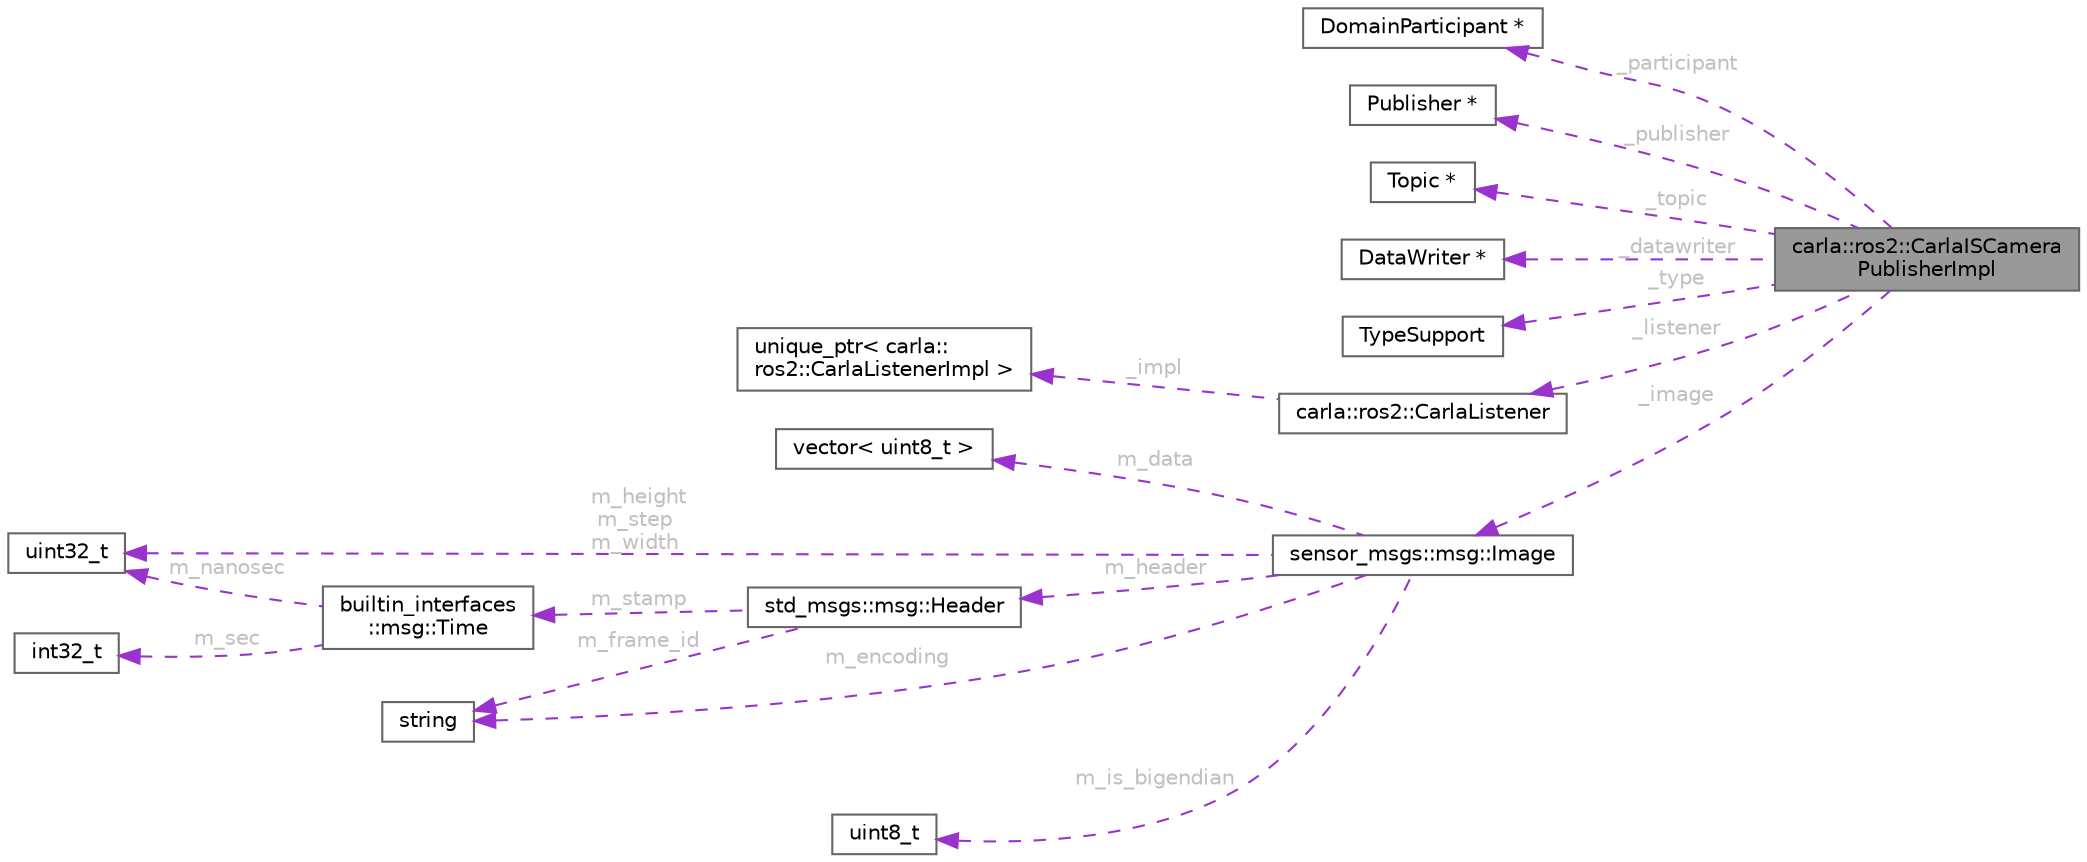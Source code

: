 digraph "carla::ros2::CarlaISCameraPublisherImpl"
{
 // INTERACTIVE_SVG=YES
 // LATEX_PDF_SIZE
  bgcolor="transparent";
  edge [fontname=Helvetica,fontsize=10,labelfontname=Helvetica,labelfontsize=10];
  node [fontname=Helvetica,fontsize=10,shape=box,height=0.2,width=0.4];
  rankdir="LR";
  Node1 [id="Node000001",label="carla::ros2::CarlaISCamera\lPublisherImpl",height=0.2,width=0.4,color="gray40", fillcolor="grey60", style="filled", fontcolor="black",tooltip=" "];
  Node2 -> Node1 [id="edge1_Node000001_Node000002",dir="back",color="darkorchid3",style="dashed",tooltip=" ",label=" _participant",fontcolor="grey" ];
  Node2 [id="Node000002",label="DomainParticipant *",height=0.2,width=0.4,color="gray40", fillcolor="white", style="filled",tooltip=" "];
  Node3 -> Node1 [id="edge2_Node000001_Node000003",dir="back",color="darkorchid3",style="dashed",tooltip=" ",label=" _publisher",fontcolor="grey" ];
  Node3 [id="Node000003",label="Publisher *",height=0.2,width=0.4,color="gray40", fillcolor="white", style="filled",tooltip=" "];
  Node4 -> Node1 [id="edge3_Node000001_Node000004",dir="back",color="darkorchid3",style="dashed",tooltip=" ",label=" _topic",fontcolor="grey" ];
  Node4 [id="Node000004",label="Topic *",height=0.2,width=0.4,color="gray40", fillcolor="white", style="filled",tooltip=" "];
  Node5 -> Node1 [id="edge4_Node000001_Node000005",dir="back",color="darkorchid3",style="dashed",tooltip=" ",label=" _datawriter",fontcolor="grey" ];
  Node5 [id="Node000005",label="DataWriter *",height=0.2,width=0.4,color="gray40", fillcolor="white", style="filled",tooltip=" "];
  Node6 -> Node1 [id="edge5_Node000001_Node000006",dir="back",color="darkorchid3",style="dashed",tooltip=" ",label=" _type",fontcolor="grey" ];
  Node6 [id="Node000006",label="TypeSupport",height=0.2,width=0.4,color="gray40", fillcolor="white", style="filled",tooltip=" "];
  Node7 -> Node1 [id="edge6_Node000001_Node000007",dir="back",color="darkorchid3",style="dashed",tooltip=" ",label=" _listener",fontcolor="grey" ];
  Node7 [id="Node000007",label="carla::ros2::CarlaListener",height=0.2,width=0.4,color="gray40", fillcolor="white", style="filled",URL="$d9/d48/classcarla_1_1ros2_1_1CarlaListener.html",tooltip=" "];
  Node8 -> Node7 [id="edge7_Node000007_Node000008",dir="back",color="darkorchid3",style="dashed",tooltip=" ",label=" _impl",fontcolor="grey" ];
  Node8 [id="Node000008",label="unique_ptr\< carla::\lros2::CarlaListenerImpl \>",height=0.2,width=0.4,color="gray40", fillcolor="white", style="filled",tooltip=" "];
  Node9 -> Node1 [id="edge8_Node000001_Node000009",dir="back",color="darkorchid3",style="dashed",tooltip=" ",label=" _image",fontcolor="grey" ];
  Node9 [id="Node000009",label="sensor_msgs::msg::Image",height=0.2,width=0.4,color="gray40", fillcolor="white", style="filled",URL="$d7/de9/classsensor__msgs_1_1msg_1_1Image.html",tooltip="This class represents the structure Image defined by the user in the IDL file."];
  Node10 -> Node9 [id="edge9_Node000009_Node000010",dir="back",color="darkorchid3",style="dashed",tooltip=" ",label=" m_header",fontcolor="grey" ];
  Node10 [id="Node000010",label="std_msgs::msg::Header",height=0.2,width=0.4,color="gray40", fillcolor="white", style="filled",URL="$d8/d15/classstd__msgs_1_1msg_1_1Header.html",tooltip="This class represents the structure Header defined by the user in the IDL file."];
  Node11 -> Node10 [id="edge10_Node000010_Node000011",dir="back",color="darkorchid3",style="dashed",tooltip=" ",label=" m_stamp",fontcolor="grey" ];
  Node11 [id="Node000011",label="builtin_interfaces\l::msg::Time",height=0.2,width=0.4,color="gray40", fillcolor="white", style="filled",URL="$da/d39/classbuiltin__interfaces_1_1msg_1_1Time.html",tooltip="This class represents the structure Time defined by the user in the IDL file."];
  Node12 -> Node11 [id="edge11_Node000011_Node000012",dir="back",color="darkorchid3",style="dashed",tooltip=" ",label=" m_sec",fontcolor="grey" ];
  Node12 [id="Node000012",label="int32_t",height=0.2,width=0.4,color="gray40", fillcolor="white", style="filled",tooltip=" "];
  Node13 -> Node11 [id="edge12_Node000011_Node000013",dir="back",color="darkorchid3",style="dashed",tooltip=" ",label=" m_nanosec",fontcolor="grey" ];
  Node13 [id="Node000013",label="uint32_t",height=0.2,width=0.4,color="gray40", fillcolor="white", style="filled",tooltip=" "];
  Node14 -> Node10 [id="edge13_Node000010_Node000014",dir="back",color="darkorchid3",style="dashed",tooltip=" ",label=" m_frame_id",fontcolor="grey" ];
  Node14 [id="Node000014",label="string",height=0.2,width=0.4,color="gray40", fillcolor="white", style="filled",tooltip=" "];
  Node13 -> Node9 [id="edge14_Node000009_Node000013",dir="back",color="darkorchid3",style="dashed",tooltip=" ",label=" m_height\nm_step\nm_width",fontcolor="grey" ];
  Node14 -> Node9 [id="edge15_Node000009_Node000014",dir="back",color="darkorchid3",style="dashed",tooltip=" ",label=" m_encoding",fontcolor="grey" ];
  Node15 -> Node9 [id="edge16_Node000009_Node000015",dir="back",color="darkorchid3",style="dashed",tooltip=" ",label=" m_is_bigendian",fontcolor="grey" ];
  Node15 [id="Node000015",label="uint8_t",height=0.2,width=0.4,color="gray40", fillcolor="white", style="filled",tooltip=" "];
  Node16 -> Node9 [id="edge17_Node000009_Node000016",dir="back",color="darkorchid3",style="dashed",tooltip=" ",label=" m_data",fontcolor="grey" ];
  Node16 [id="Node000016",label="vector\< uint8_t \>",height=0.2,width=0.4,color="gray40", fillcolor="white", style="filled",tooltip=" "];
}
